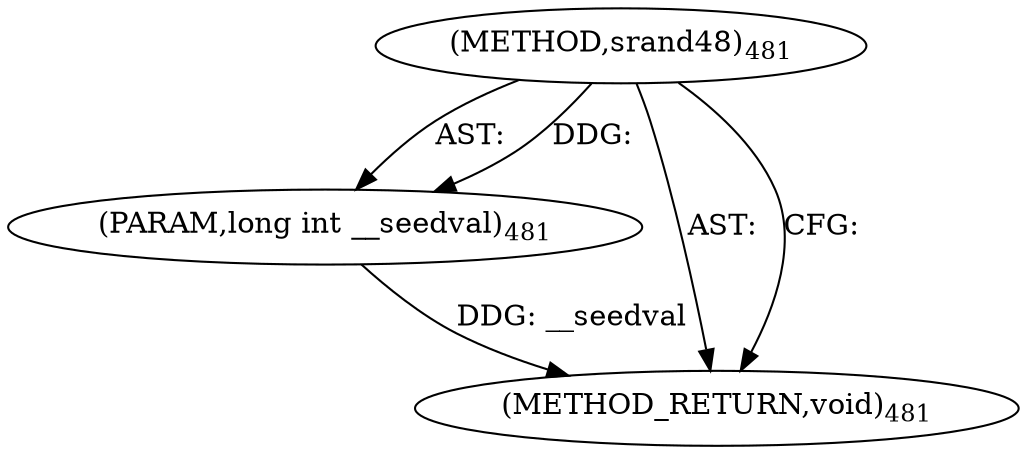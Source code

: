 digraph "srand48" {  
"21778" [label = <(METHOD,srand48)<SUB>481</SUB>> ]
"21779" [label = <(PARAM,long int __seedval)<SUB>481</SUB>> ]
"21780" [label = <(METHOD_RETURN,void)<SUB>481</SUB>> ]
  "21778" -> "21779"  [ label = "AST: "] 
  "21778" -> "21780"  [ label = "AST: "] 
  "21778" -> "21780"  [ label = "CFG: "] 
  "21779" -> "21780"  [ label = "DDG: __seedval"] 
  "21778" -> "21779"  [ label = "DDG: "] 
}

